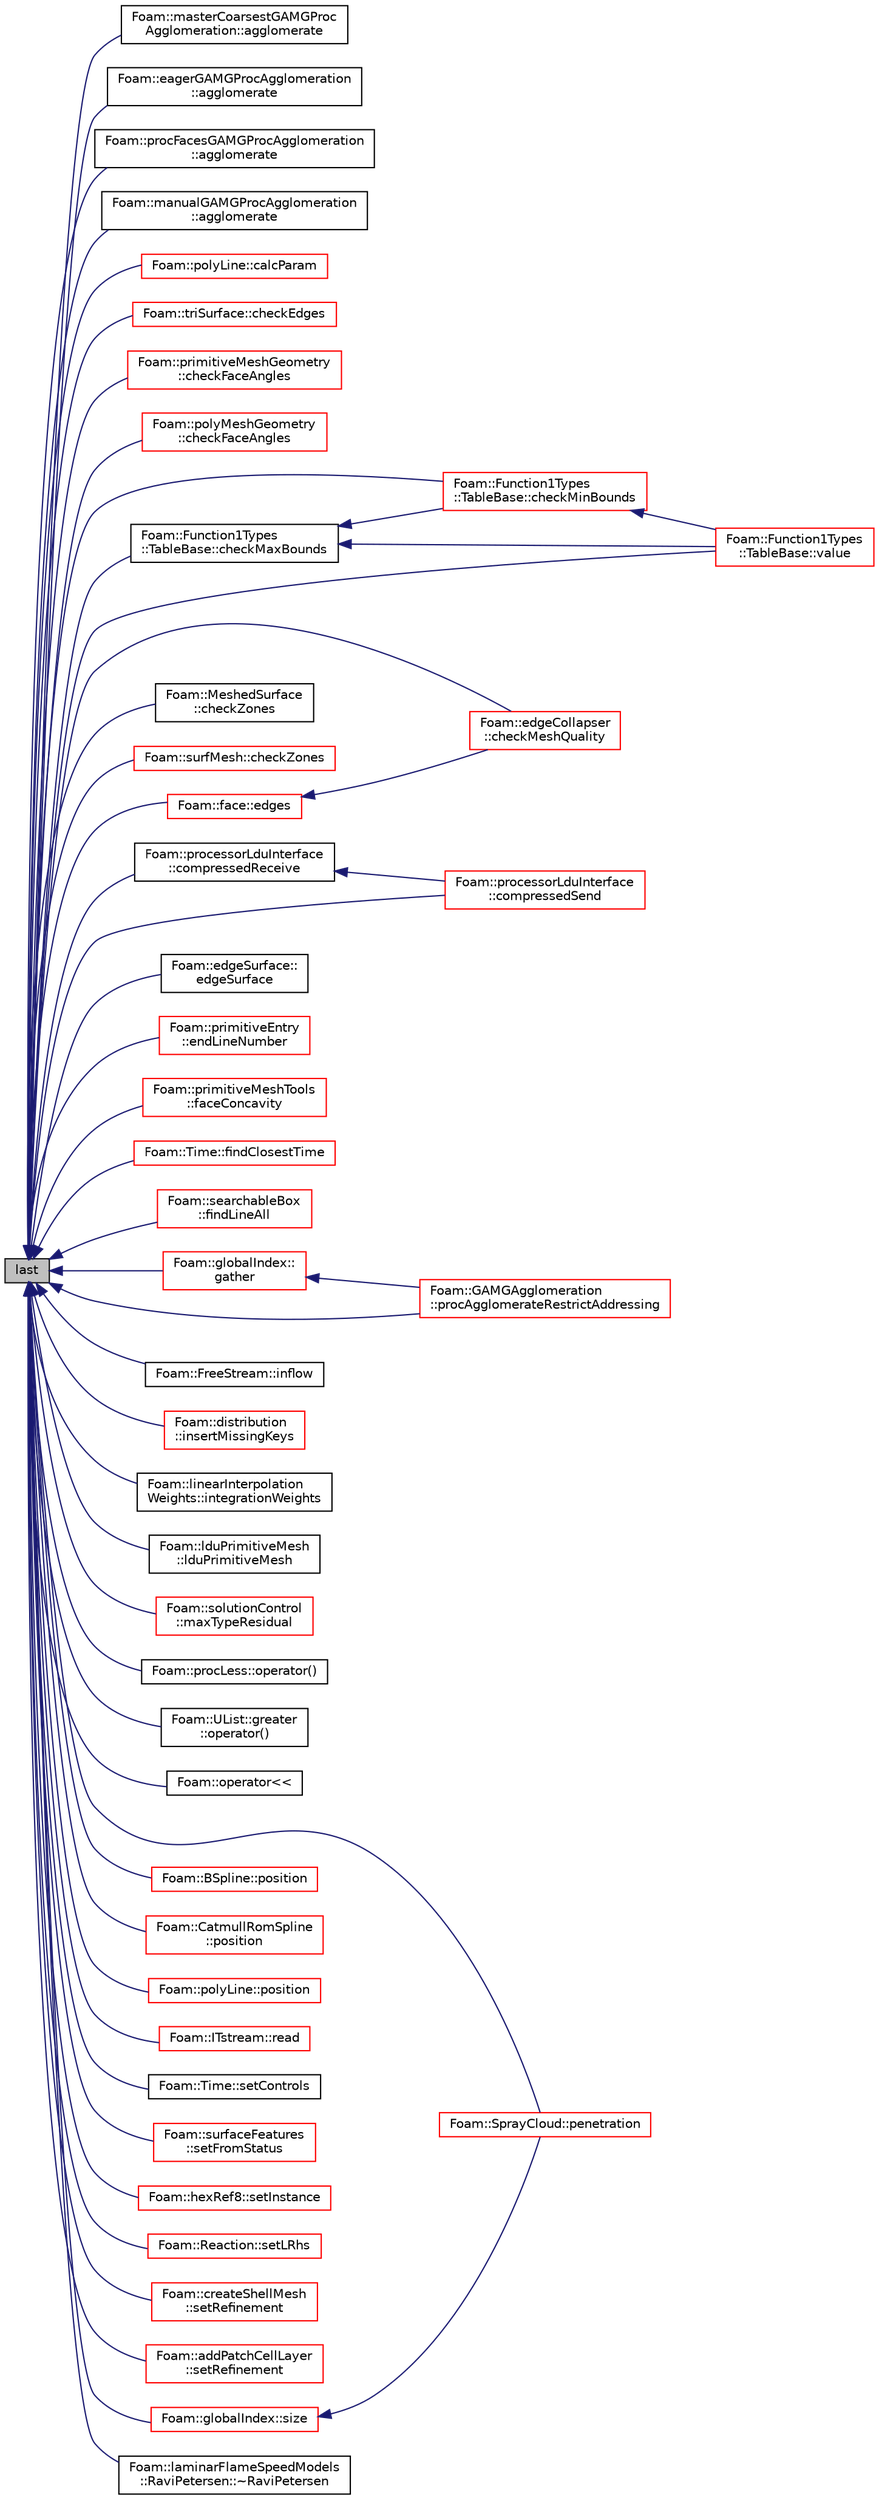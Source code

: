 digraph "last"
{
  bgcolor="transparent";
  edge [fontname="Helvetica",fontsize="10",labelfontname="Helvetica",labelfontsize="10"];
  node [fontname="Helvetica",fontsize="10",shape=record];
  rankdir="LR";
  Node1 [label="last",height=0.2,width=0.4,color="black", fillcolor="grey75", style="filled", fontcolor="black"];
  Node1 -> Node2 [dir="back",color="midnightblue",fontsize="10",style="solid",fontname="Helvetica"];
  Node2 [label="Foam::masterCoarsestGAMGProc\lAgglomeration::agglomerate",height=0.2,width=0.4,color="black",URL="$a01468.html#aafdd9615cff0be3c3c601afb8526aee5",tooltip="Modify agglomeration. Return true if modified. "];
  Node1 -> Node3 [dir="back",color="midnightblue",fontsize="10",style="solid",fontname="Helvetica"];
  Node3 [label="Foam::eagerGAMGProcAgglomeration\l::agglomerate",height=0.2,width=0.4,color="black",URL="$a00617.html#aafdd9615cff0be3c3c601afb8526aee5",tooltip="Modify agglomeration. Return true if modified. "];
  Node1 -> Node4 [dir="back",color="midnightblue",fontsize="10",style="solid",fontname="Helvetica"];
  Node4 [label="Foam::procFacesGAMGProcAgglomeration\l::agglomerate",height=0.2,width=0.4,color="black",URL="$a02039.html#aafdd9615cff0be3c3c601afb8526aee5",tooltip="Modify agglomeration. Return true if modified. "];
  Node1 -> Node5 [dir="back",color="midnightblue",fontsize="10",style="solid",fontname="Helvetica"];
  Node5 [label="Foam::manualGAMGProcAgglomeration\l::agglomerate",height=0.2,width=0.4,color="black",URL="$a01427.html#aafdd9615cff0be3c3c601afb8526aee5",tooltip="Modify agglomeration. Return true if modified. "];
  Node1 -> Node6 [dir="back",color="midnightblue",fontsize="10",style="solid",fontname="Helvetica"];
  Node6 [label="Foam::polyLine::calcParam",height=0.2,width=0.4,color="red",URL="$a01952.html#a88805e696249ae7f24200db4276f7387",tooltip="Precalculate the rational cumulative parameter value. "];
  Node1 -> Node7 [dir="back",color="midnightblue",fontsize="10",style="solid",fontname="Helvetica"];
  Node7 [label="Foam::triSurface::checkEdges",height=0.2,width=0.4,color="red",URL="$a02758.html#a90f5f9407a227d55df8fa9120de9f122",tooltip="Check triply (or more) connected edges. "];
  Node1 -> Node8 [dir="back",color="midnightblue",fontsize="10",style="solid",fontname="Helvetica"];
  Node8 [label="Foam::primitiveMeshGeometry\l::checkFaceAngles",height=0.2,width=0.4,color="red",URL="$a02009.html#a1e53fa2de621f051c1777b67d71e354c"];
  Node1 -> Node9 [dir="back",color="midnightblue",fontsize="10",style="solid",fontname="Helvetica"];
  Node9 [label="Foam::polyMeshGeometry\l::checkFaceAngles",height=0.2,width=0.4,color="red",URL="$a01959.html#a54a9bc2a85ca197cef7b133c51ec94b4",tooltip="See primitiveMesh. "];
  Node1 -> Node10 [dir="back",color="midnightblue",fontsize="10",style="solid",fontname="Helvetica"];
  Node10 [label="Foam::Function1Types\l::TableBase::checkMaxBounds",height=0.2,width=0.4,color="black",URL="$a02625.html#a4df1fcc95e6e660fc0e1d32c7da2ce3b",tooltip="Check maximum table bounds. "];
  Node10 -> Node11 [dir="back",color="midnightblue",fontsize="10",style="solid",fontname="Helvetica"];
  Node11 [label="Foam::Function1Types\l::TableBase::checkMinBounds",height=0.2,width=0.4,color="red",URL="$a02625.html#a4b1db522492433d1d0034d8b7dd1a801",tooltip="Check minimum table bounds. "];
  Node11 -> Node12 [dir="back",color="midnightblue",fontsize="10",style="solid",fontname="Helvetica"];
  Node12 [label="Foam::Function1Types\l::TableBase::value",height=0.2,width=0.4,color="red",URL="$a02625.html#a11c9a322bf227de8b6c3153f0390aa52",tooltip="Return Table value. "];
  Node10 -> Node12 [dir="back",color="midnightblue",fontsize="10",style="solid",fontname="Helvetica"];
  Node1 -> Node13 [dir="back",color="midnightblue",fontsize="10",style="solid",fontname="Helvetica"];
  Node13 [label="Foam::edgeCollapser\l::checkMeshQuality",height=0.2,width=0.4,color="red",URL="$a00622.html#a05c592dbdbe3fcc0728c2595750b5982",tooltip="Check mesh and mark points on faces in error. "];
  Node1 -> Node11 [dir="back",color="midnightblue",fontsize="10",style="solid",fontname="Helvetica"];
  Node1 -> Node14 [dir="back",color="midnightblue",fontsize="10",style="solid",fontname="Helvetica"];
  Node14 [label="Foam::MeshedSurface\l::checkZones",height=0.2,width=0.4,color="black",URL="$a01497.html#af68c0ce74b1ff6da07f8481db8c415ef",tooltip="Basic sanity check on zones. "];
  Node1 -> Node15 [dir="back",color="midnightblue",fontsize="10",style="solid",fontname="Helvetica"];
  Node15 [label="Foam::surfMesh::checkZones",height=0.2,width=0.4,color="red",URL="$a02580.html#af68c0ce74b1ff6da07f8481db8c415ef",tooltip="Check the surface zone definitions. "];
  Node1 -> Node16 [dir="back",color="midnightblue",fontsize="10",style="solid",fontname="Helvetica"];
  Node16 [label="Foam::processorLduInterface\l::compressedReceive",height=0.2,width=0.4,color="black",URL="$a02030.html#a0bc1603d9a4872cb6a751d1ec71fae5d",tooltip="Raw field receive function with data compression. "];
  Node16 -> Node17 [dir="back",color="midnightblue",fontsize="10",style="solid",fontname="Helvetica"];
  Node17 [label="Foam::processorLduInterface\l::compressedSend",height=0.2,width=0.4,color="red",URL="$a02030.html#a5eb41b6f93a8a53e326050f56598c9b8",tooltip="Raw field send function with data compression. "];
  Node1 -> Node17 [dir="back",color="midnightblue",fontsize="10",style="solid",fontname="Helvetica"];
  Node1 -> Node18 [dir="back",color="midnightblue",fontsize="10",style="solid",fontname="Helvetica"];
  Node18 [label="Foam::face::edges",height=0.2,width=0.4,color="red",URL="$a00725.html#afb2d8a77df2765c7a4d24840617f285e",tooltip="Return edges in face point ordering,. "];
  Node18 -> Node13 [dir="back",color="midnightblue",fontsize="10",style="solid",fontname="Helvetica"];
  Node1 -> Node19 [dir="back",color="midnightblue",fontsize="10",style="solid",fontname="Helvetica"];
  Node19 [label="Foam::edgeSurface::\ledgeSurface",height=0.2,width=0.4,color="black",URL="$a00630.html#abe6268d682c2dab294acf2175f47ca38",tooltip="Construct from surface and intersection description. "];
  Node1 -> Node20 [dir="back",color="midnightblue",fontsize="10",style="solid",fontname="Helvetica"];
  Node20 [label="Foam::primitiveEntry\l::endLineNumber",height=0.2,width=0.4,color="red",URL="$a02007.html#a81a390bbf17cc67ee0259de115528a01",tooltip="Return line number of last token in dictionary. "];
  Node1 -> Node21 [dir="back",color="midnightblue",fontsize="10",style="solid",fontname="Helvetica"];
  Node21 [label="Foam::primitiveMeshTools\l::faceConcavity",height=0.2,width=0.4,color="red",URL="$a02010.html#a10cc791bf86b406e9f23f80b34b8bf8d",tooltip="Generate face concavity field. Returns per face the (sin of the) "];
  Node1 -> Node22 [dir="back",color="midnightblue",fontsize="10",style="solid",fontname="Helvetica"];
  Node22 [label="Foam::Time::findClosestTime",height=0.2,width=0.4,color="red",URL="$a02683.html#a8117e8a0df2a9d411e13435e1676acf7",tooltip="Search the case for the time closest to the given time. "];
  Node1 -> Node23 [dir="back",color="midnightblue",fontsize="10",style="solid",fontname="Helvetica"];
  Node23 [label="Foam::searchableBox\l::findLineAll",height=0.2,width=0.4,color="red",URL="$a02316.html#a22df1d4ae0772ff535fd44a86742d198",tooltip="Get all intersections in order from start to end. "];
  Node1 -> Node24 [dir="back",color="midnightblue",fontsize="10",style="solid",fontname="Helvetica"];
  Node24 [label="Foam::globalIndex::\lgather",height=0.2,width=0.4,color="red",URL="$a00943.html#a2ada785f9c593e27b85617451b04b393",tooltip="Collect data in processor order on master (== procIDs[0]). "];
  Node24 -> Node25 [dir="back",color="midnightblue",fontsize="10",style="solid",fontname="Helvetica"];
  Node25 [label="Foam::GAMGAgglomeration\l::procAgglomerateRestrictAddressing",height=0.2,width=0.4,color="red",URL="$a00909.html#a0c08c0e72924cfb84ab4e9f4920f0e31",tooltip="Collect and combine basic restriction addressing: "];
  Node1 -> Node26 [dir="back",color="midnightblue",fontsize="10",style="solid",fontname="Helvetica"];
  Node26 [label="Foam::FreeStream::inflow",height=0.2,width=0.4,color="black",URL="$a00870.html#a84e6a7b742df4fcb240fff3040770a0b",tooltip="Introduce particles. "];
  Node1 -> Node27 [dir="back",color="midnightblue",fontsize="10",style="solid",fontname="Helvetica"];
  Node27 [label="Foam::distribution\l::insertMissingKeys",height=0.2,width=0.4,color="red",URL="$a00566.html#a3c855f53db1ec61ad3d3d5f12b62629e"];
  Node1 -> Node28 [dir="back",color="midnightblue",fontsize="10",style="solid",fontname="Helvetica"];
  Node28 [label="Foam::linearInterpolation\lWeights::integrationWeights",height=0.2,width=0.4,color="black",URL="$a01365.html#abfea05ad0de4d62e56884979e004656d",tooltip="Calculate weights and indices to calculate integrand of t1..t2. "];
  Node1 -> Node29 [dir="back",color="midnightblue",fontsize="10",style="solid",fontname="Helvetica"];
  Node29 [label="Foam::lduPrimitiveMesh\l::lduPrimitiveMesh",height=0.2,width=0.4,color="black",URL="$a01309.html#aeae1eb8af27cafdc116980dd48968d19",tooltip="Construct by combining multiple meshes. The meshes come from. "];
  Node1 -> Node30 [dir="back",color="midnightblue",fontsize="10",style="solid",fontname="Helvetica"];
  Node30 [label="Foam::solutionControl\l::maxTypeResidual",height=0.2,width=0.4,color="red",URL="$a02446.html#a851408fc90777a2baa937c41878fa138"];
  Node1 -> Node31 [dir="back",color="midnightblue",fontsize="10",style="solid",fontname="Helvetica"];
  Node31 [label="Foam::procLess::operator()",height=0.2,width=0.4,color="black",URL="$a02042.html#a49202d8cfd6e19f3d43c028252050ed7"];
  Node1 -> Node32 [dir="back",color="midnightblue",fontsize="10",style="solid",fontname="Helvetica"];
  Node32 [label="Foam::UList::greater\l::operator()",height=0.2,width=0.4,color="black",URL="$a00960.html#a49202d8cfd6e19f3d43c028252050ed7"];
  Node1 -> Node33 [dir="back",color="midnightblue",fontsize="10",style="solid",fontname="Helvetica"];
  Node33 [label="Foam::operator\<\<",height=0.2,width=0.4,color="black",URL="$a10974.html#a66aeae26e8f3fa0463545658efcef301"];
  Node1 -> Node34 [dir="back",color="midnightblue",fontsize="10",style="solid",fontname="Helvetica"];
  Node34 [label="Foam::SprayCloud::penetration",height=0.2,width=0.4,color="red",URL="$a02481.html#aa8e8605f7454fbb76092407fb1906597",tooltip="Penetration for fraction [0-1] of the current total mass. "];
  Node1 -> Node35 [dir="back",color="midnightblue",fontsize="10",style="solid",fontname="Helvetica"];
  Node35 [label="Foam::BSpline::position",height=0.2,width=0.4,color="red",URL="$a00163.html#a34fba20c066401ebf043c0461554ad7b",tooltip="Return the point position corresponding to the curve parameter. "];
  Node1 -> Node36 [dir="back",color="midnightblue",fontsize="10",style="solid",fontname="Helvetica"];
  Node36 [label="Foam::CatmullRomSpline\l::position",height=0.2,width=0.4,color="red",URL="$a00200.html#a34fba20c066401ebf043c0461554ad7b",tooltip="Return the point position corresponding to the curve parameter. "];
  Node1 -> Node37 [dir="back",color="midnightblue",fontsize="10",style="solid",fontname="Helvetica"];
  Node37 [label="Foam::polyLine::position",height=0.2,width=0.4,color="red",URL="$a01952.html#aea231d67874600b4fbac91e1f58eda5f",tooltip="Return the point position corresponding to the curve parameter. "];
  Node1 -> Node25 [dir="back",color="midnightblue",fontsize="10",style="solid",fontname="Helvetica"];
  Node1 -> Node38 [dir="back",color="midnightblue",fontsize="10",style="solid",fontname="Helvetica"];
  Node38 [label="Foam::ITstream::read",height=0.2,width=0.4,color="red",URL="$a01235.html#a3d4b02e5b143d1a4ba9a5b34f11b4ed1",tooltip="Return next token from stream. "];
  Node1 -> Node39 [dir="back",color="midnightblue",fontsize="10",style="solid",fontname="Helvetica"];
  Node39 [label="Foam::Time::setControls",height=0.2,width=0.4,color="black",URL="$a02683.html#a8e7c44db2e98bebfcc1a22d512cd7b34",tooltip="Set the controls from the current controlDict. "];
  Node1 -> Node40 [dir="back",color="midnightblue",fontsize="10",style="solid",fontname="Helvetica"];
  Node40 [label="Foam::surfaceFeatures\l::setFromStatus",height=0.2,width=0.4,color="red",URL="$a02551.html#a3ec4130a2f02e6be2ba97774910eb125",tooltip="Set from status per edge. "];
  Node1 -> Node41 [dir="back",color="midnightblue",fontsize="10",style="solid",fontname="Helvetica"];
  Node41 [label="Foam::hexRef8::setInstance",height=0.2,width=0.4,color="red",URL="$a01022.html#af44817e5a0340574e0dd5d2d863d75d1"];
  Node1 -> Node42 [dir="back",color="midnightblue",fontsize="10",style="solid",fontname="Helvetica"];
  Node42 [label="Foam::Reaction::setLRhs",height=0.2,width=0.4,color="red",URL="$a02141.html#a5ff69c41b3345ee1f99e8bf85967b433",tooltip="Construct the left- and right-hand-side reaction coefficients. "];
  Node1 -> Node43 [dir="back",color="midnightblue",fontsize="10",style="solid",fontname="Helvetica"];
  Node43 [label="Foam::createShellMesh\l::setRefinement",height=0.2,width=0.4,color="red",URL="$a00440.html#aef7bf7bc4511c879d54f2bbd3c76729a",tooltip="Play commands into polyTopoChange to create layer mesh. "];
  Node1 -> Node44 [dir="back",color="midnightblue",fontsize="10",style="solid",fontname="Helvetica"];
  Node44 [label="Foam::addPatchCellLayer\l::setRefinement",height=0.2,width=0.4,color="red",URL="$a00024.html#a9488cb0518f21b76444c508cc9658d64",tooltip="Play commands into polyTopoChange to create layers on top. "];
  Node1 -> Node45 [dir="back",color="midnightblue",fontsize="10",style="solid",fontname="Helvetica"];
  Node45 [label="Foam::globalIndex::size",height=0.2,width=0.4,color="red",URL="$a00943.html#a723361dc2020160f5492e8fe2d09fa44",tooltip="Global sum of localSizes. "];
  Node45 -> Node34 [dir="back",color="midnightblue",fontsize="10",style="solid",fontname="Helvetica"];
  Node1 -> Node12 [dir="back",color="midnightblue",fontsize="10",style="solid",fontname="Helvetica"];
  Node1 -> Node46 [dir="back",color="midnightblue",fontsize="10",style="solid",fontname="Helvetica"];
  Node46 [label="Foam::laminarFlameSpeedModels\l::RaviPetersen::~RaviPetersen",height=0.2,width=0.4,color="black",URL="$a02118.html#a7fcdb74bc0911394f9bc791ac151f377",tooltip="Destructor. "];
}
